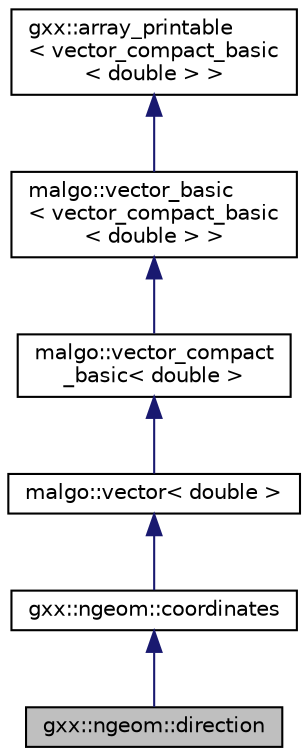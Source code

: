digraph "gxx::ngeom::direction"
{
  edge [fontname="Helvetica",fontsize="10",labelfontname="Helvetica",labelfontsize="10"];
  node [fontname="Helvetica",fontsize="10",shape=record];
  Node1 [label="gxx::ngeom::direction",height=0.2,width=0.4,color="black", fillcolor="grey75", style="filled", fontcolor="black"];
  Node2 -> Node1 [dir="back",color="midnightblue",fontsize="10",style="solid"];
  Node2 [label="gxx::ngeom::coordinates",height=0.2,width=0.4,color="black", fillcolor="white", style="filled",URL="$classgxx_1_1ngeom_1_1coordinates.html"];
  Node3 -> Node2 [dir="back",color="midnightblue",fontsize="10",style="solid"];
  Node3 [label="malgo::vector\< double \>",height=0.2,width=0.4,color="black", fillcolor="white", style="filled",URL="$classmalgo_1_1vector.html"];
  Node4 -> Node3 [dir="back",color="midnightblue",fontsize="10",style="solid"];
  Node4 [label="malgo::vector_compact\l_basic\< double \>",height=0.2,width=0.4,color="black", fillcolor="white", style="filled",URL="$classmalgo_1_1vector__compact__basic.html"];
  Node5 -> Node4 [dir="back",color="midnightblue",fontsize="10",style="solid"];
  Node5 [label="malgo::vector_basic\l\< vector_compact_basic\l\< double \> \>",height=0.2,width=0.4,color="black", fillcolor="white", style="filled",URL="$classmalgo_1_1vector__basic.html"];
  Node6 -> Node5 [dir="back",color="midnightblue",fontsize="10",style="solid"];
  Node6 [label="gxx::array_printable\l\< vector_compact_basic\l\< double \> \>",height=0.2,width=0.4,color="black", fillcolor="white", style="filled",URL="$classgxx_1_1array__printable.html"];
}
